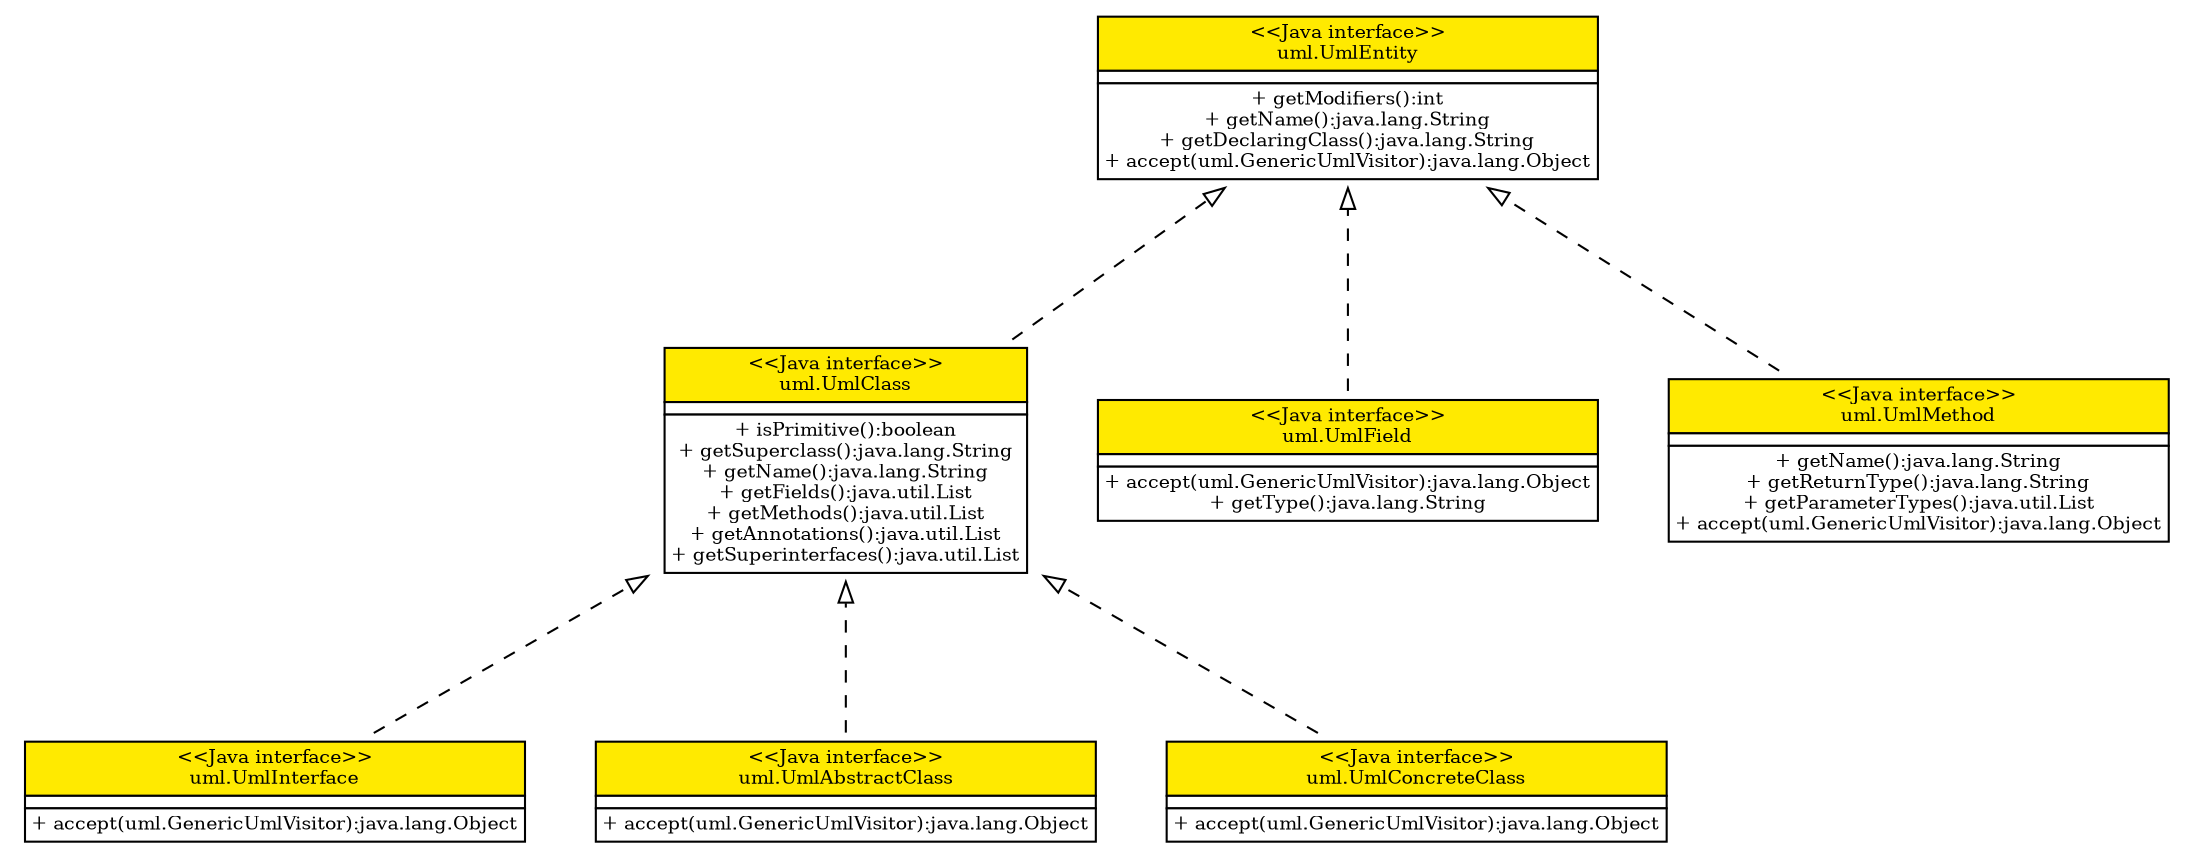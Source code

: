 digraph unnamed {

  graph [
    rankdir = "BT";

  ];

  "uml.UmlEntity" [
    fontsize = "9";
    label = <<table  border='0'  cellborder='1'  cellspacing='0'>
<tr><td  bgcolor='#FFEA00'>
&lt;&lt;Java interface&gt;&gt;<br/>
uml.UmlEntity<br/>

</td>
</tr>
<tr><td  bgcolor='#FFFFFF'>

</td>
</tr>
<tr><td  bgcolor='#FFFFFF'>
+ getModifiers():int<br/>+ getName():java.lang.String<br/>+ getDeclaringClass():java.lang.String<br/>+ accept(uml.GenericUmlVisitor):java.lang.Object<br/>
</td>
</tr>
</table>
>;
    shape = "plaintext";

  ];

  "uml.UmlClass" [
    fontsize = "9";
    label = <<table  border='0'  cellborder='1'  cellspacing='0'>
<tr><td  bgcolor='#FFEA00'>
&lt;&lt;Java interface&gt;&gt;<br/>
uml.UmlClass<br/>

</td>
</tr>
<tr><td  bgcolor='#FFFFFF'>

</td>
</tr>
<tr><td  bgcolor='#FFFFFF'>
+ isPrimitive():boolean<br/>+ getSuperclass():java.lang.String<br/>+ getName():java.lang.String<br/>+ getFields():java.util.List<br/>+ getMethods():java.util.List<br/>+ getAnnotations():java.util.List<br/>+ getSuperinterfaces():java.util.List<br/>
</td>
</tr>
</table>
>;
    shape = "plaintext";

  ];

  "uml.UmlInterface" [
    fontsize = "9";
    label = <<table  border='0'  cellborder='1'  cellspacing='0'>
<tr><td  bgcolor='#FFEA00'>
&lt;&lt;Java interface&gt;&gt;<br/>
uml.UmlInterface<br/>

</td>
</tr>
<tr><td  bgcolor='#FFFFFF'>

</td>
</tr>
<tr><td  bgcolor='#FFFFFF'>
+ accept(uml.GenericUmlVisitor):java.lang.Object<br/>
</td>
</tr>
</table>
>;
    shape = "plaintext";

  ];

  "uml.UmlAbstractClass" [
    fontsize = "9";
    label = <<table  border='0'  cellborder='1'  cellspacing='0'>
<tr><td  bgcolor='#FFEA00'>
&lt;&lt;Java interface&gt;&gt;<br/>
uml.UmlAbstractClass<br/>

</td>
</tr>
<tr><td  bgcolor='#FFFFFF'>

</td>
</tr>
<tr><td  bgcolor='#FFFFFF'>
+ accept(uml.GenericUmlVisitor):java.lang.Object<br/>
</td>
</tr>
</table>
>;
    shape = "plaintext";

  ];

  "uml.UmlConcreteClass" [
    fontsize = "9";
    label = <<table  border='0'  cellborder='1'  cellspacing='0'>
<tr><td  bgcolor='#FFEA00'>
&lt;&lt;Java interface&gt;&gt;<br/>
uml.UmlConcreteClass<br/>

</td>
</tr>
<tr><td  bgcolor='#FFFFFF'>

</td>
</tr>
<tr><td  bgcolor='#FFFFFF'>
+ accept(uml.GenericUmlVisitor):java.lang.Object<br/>
</td>
</tr>
</table>
>;
    shape = "plaintext";

  ];

  "uml.UmlField" [
    fontsize = "9";
    label = <<table  border='0'  cellborder='1'  cellspacing='0'>
<tr><td  bgcolor='#FFEA00'>
&lt;&lt;Java interface&gt;&gt;<br/>
uml.UmlField<br/>

</td>
</tr>
<tr><td  bgcolor='#FFFFFF'>

</td>
</tr>
<tr><td  bgcolor='#FFFFFF'>
+ accept(uml.GenericUmlVisitor):java.lang.Object<br/>+ getType():java.lang.String<br/>
</td>
</tr>
</table>
>;
    shape = "plaintext";

  ];

  "uml.UmlMethod" [
    fontsize = "9";
    label = <<table  border='0'  cellborder='1'  cellspacing='0'>
<tr><td  bgcolor='#FFEA00'>
&lt;&lt;Java interface&gt;&gt;<br/>
uml.UmlMethod<br/>

</td>
</tr>
<tr><td  bgcolor='#FFFFFF'>

</td>
</tr>
<tr><td  bgcolor='#FFFFFF'>
+ getName():java.lang.String<br/>+ getReturnType():java.lang.String<br/>+ getParameterTypes():java.util.List<br/>+ accept(uml.GenericUmlVisitor):java.lang.Object<br/>
</td>
</tr>
</table>
>;
    shape = "plaintext";

  ];

  "uml.UmlClass" -> "uml.UmlEntity" [
    arrowhead = "empty";
    fontsize = "9";
    minlen = "2";
    style = "dashed";

  ];

  "uml.UmlInterface" -> "uml.UmlClass" [
    arrowhead = "empty";
    fontsize = "9";
    minlen = "2";
    style = "dashed";

  ];

  "uml.UmlAbstractClass" -> "uml.UmlClass" [
    arrowhead = "empty";
    fontsize = "9";
    minlen = "2";
    style = "dashed";

  ];

  "uml.UmlConcreteClass" -> "uml.UmlClass" [
    arrowhead = "empty";
    fontsize = "9";
    minlen = "2";
    style = "dashed";

  ];

  "uml.UmlField" -> "uml.UmlEntity" [
    arrowhead = "empty";
    fontsize = "9";
    minlen = "2";
    style = "dashed";

  ];

  "uml.UmlMethod" -> "uml.UmlEntity" [
    arrowhead = "empty";
    fontsize = "9";
    minlen = "2";
    style = "dashed";

  ];

}
